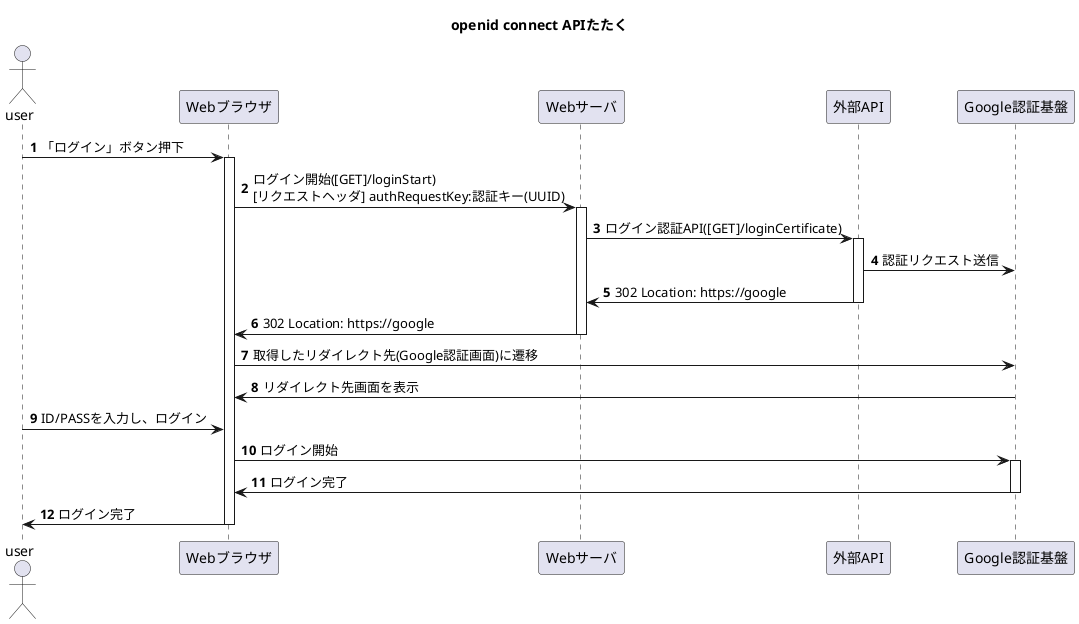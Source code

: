 @startuml
title openid connect APIたたく
actor user
Participant Webブラウザ as br
Participant Webサーバ as srv
Participant 外部API as api
Participant Google認証基盤 as cert

autonumber

user -> br : 「ログイン」ボタン押下
activate br
    br -> srv : ログイン開始([GET]/loginStart)\n[リクエストヘッダ] authRequestKey:認証キー(UUID)
    activate srv
        srv -> api : ログイン認証API([GET]/loginCertificate)
        activate api
            api -> cert : 認証リクエスト送信

            api -> srv : 302 Location: https://google

        deactivate api
        srv -> br : 302 Location: https://google
    deactivate srv
    br -> cert : 取得したリダイレクト先(Google認証画面)に遷移
    cert -> br : リダイレクト先画面を表示
    user -> br : ID/PASSを入力し、ログイン
    br -> cert : ログイン開始
    activate cert
        cert -> br : ログイン完了
    deactivate cert
    br -> user : ログイン完了
deactivate br

@enduml